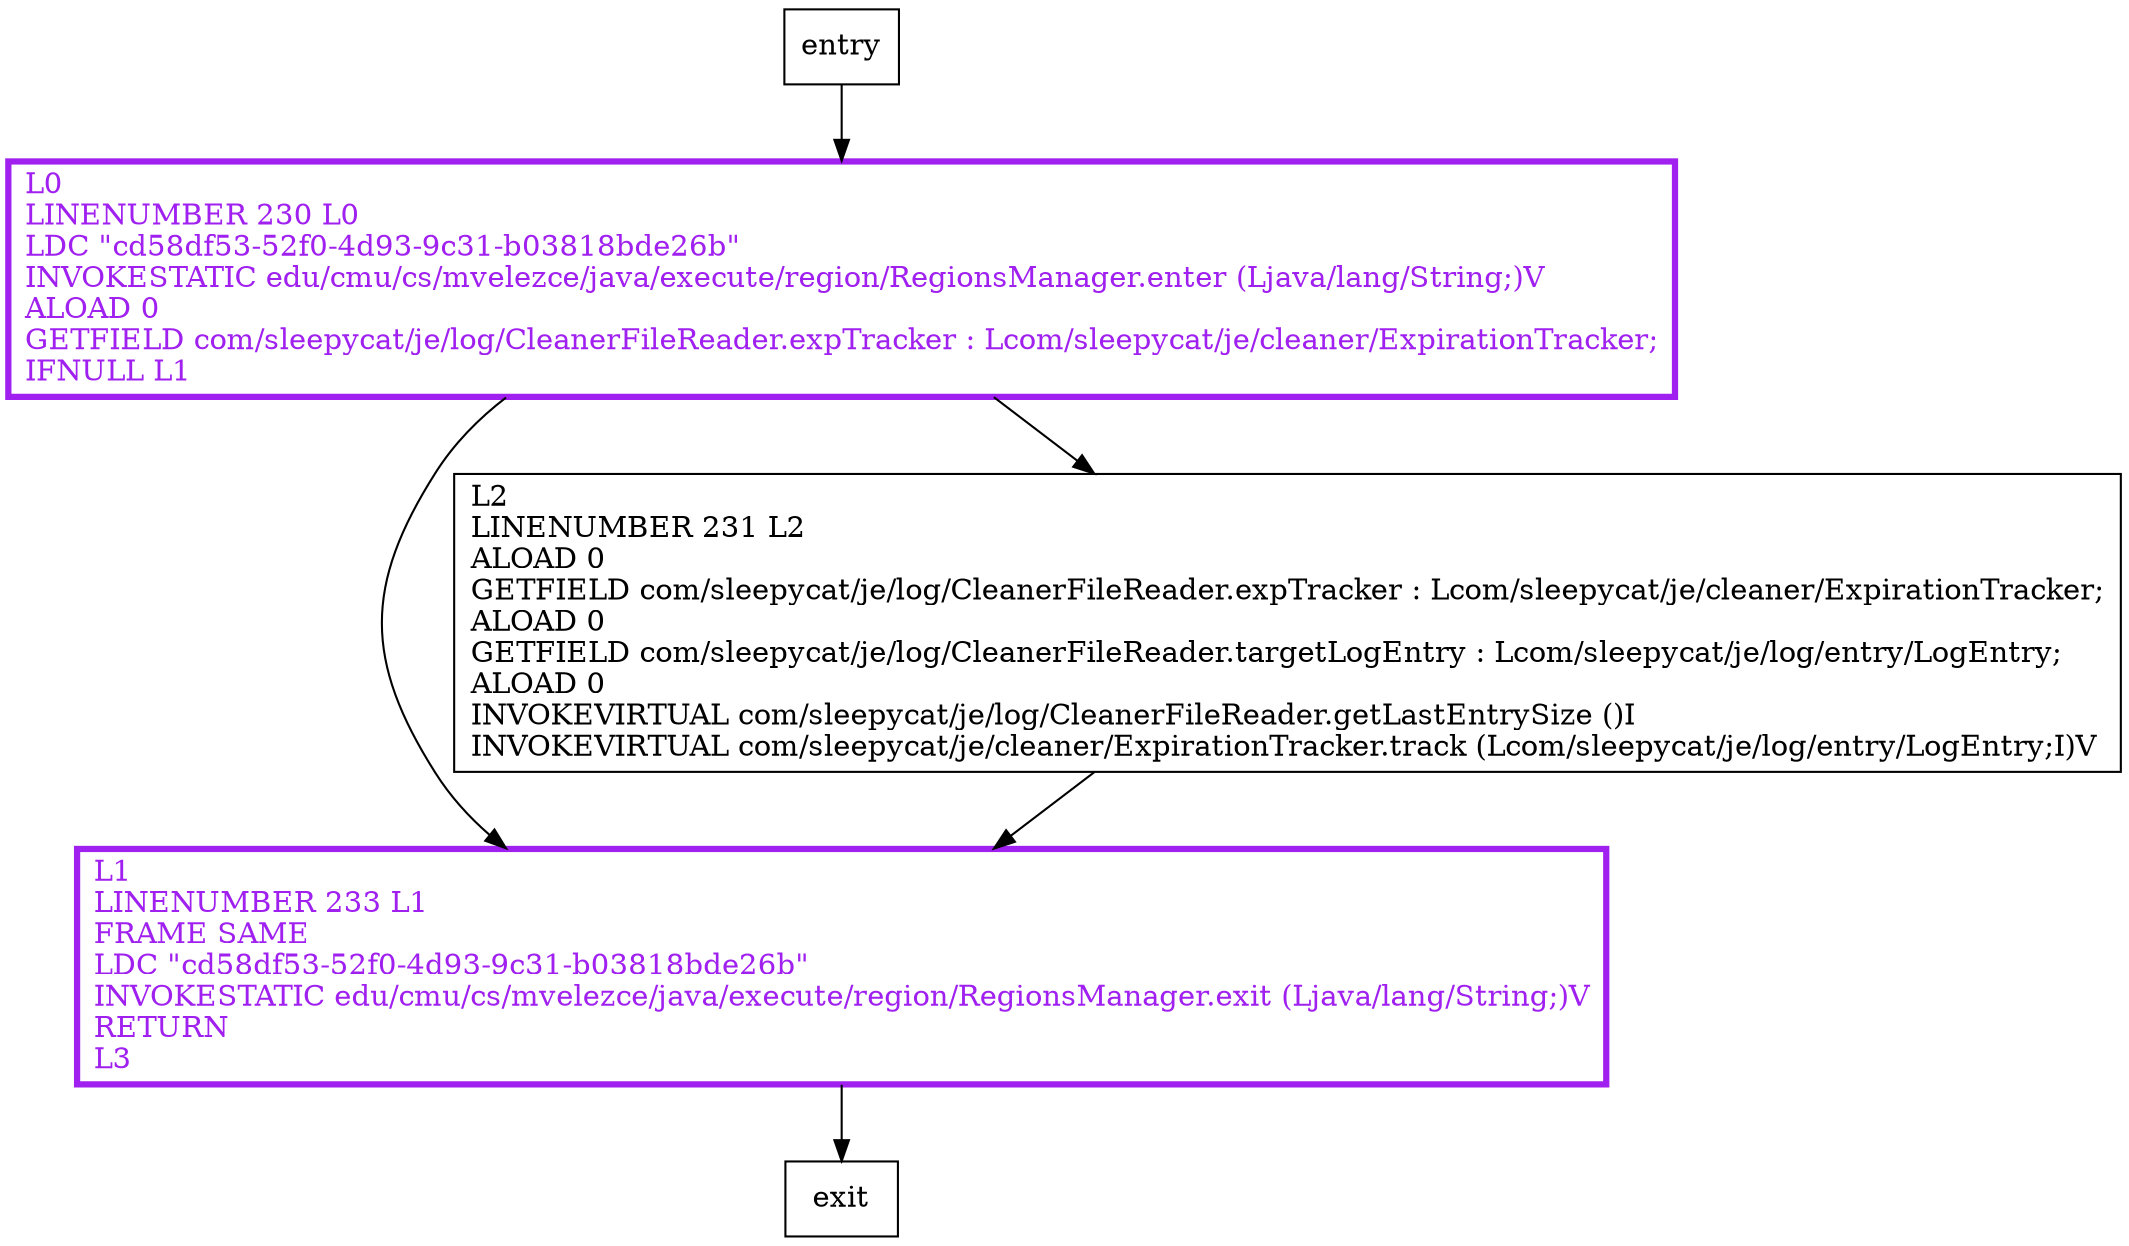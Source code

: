 digraph countExpired {
node [shape=record];
936834270 [label="L1\lLINENUMBER 233 L1\lFRAME SAME\lLDC \"cd58df53-52f0-4d93-9c31-b03818bde26b\"\lINVOKESTATIC edu/cmu/cs/mvelezce/java/execute/region/RegionsManager.exit (Ljava/lang/String;)V\lRETURN\lL3\l"];
1647995728 [label="L2\lLINENUMBER 231 L2\lALOAD 0\lGETFIELD com/sleepycat/je/log/CleanerFileReader.expTracker : Lcom/sleepycat/je/cleaner/ExpirationTracker;\lALOAD 0\lGETFIELD com/sleepycat/je/log/CleanerFileReader.targetLogEntry : Lcom/sleepycat/je/log/entry/LogEntry;\lALOAD 0\lINVOKEVIRTUAL com/sleepycat/je/log/CleanerFileReader.getLastEntrySize ()I\lINVOKEVIRTUAL com/sleepycat/je/cleaner/ExpirationTracker.track (Lcom/sleepycat/je/log/entry/LogEntry;I)V\l"];
1839621300 [label="L0\lLINENUMBER 230 L0\lLDC \"cd58df53-52f0-4d93-9c31-b03818bde26b\"\lINVOKESTATIC edu/cmu/cs/mvelezce/java/execute/region/RegionsManager.enter (Ljava/lang/String;)V\lALOAD 0\lGETFIELD com/sleepycat/je/log/CleanerFileReader.expTracker : Lcom/sleepycat/je/cleaner/ExpirationTracker;\lIFNULL L1\l"];
entry;
exit;
entry -> 1839621300
936834270 -> exit
1647995728 -> 936834270
1839621300 -> 936834270
1839621300 -> 1647995728
936834270[fontcolor="purple", penwidth=3, color="purple"];
1839621300[fontcolor="purple", penwidth=3, color="purple"];
}

